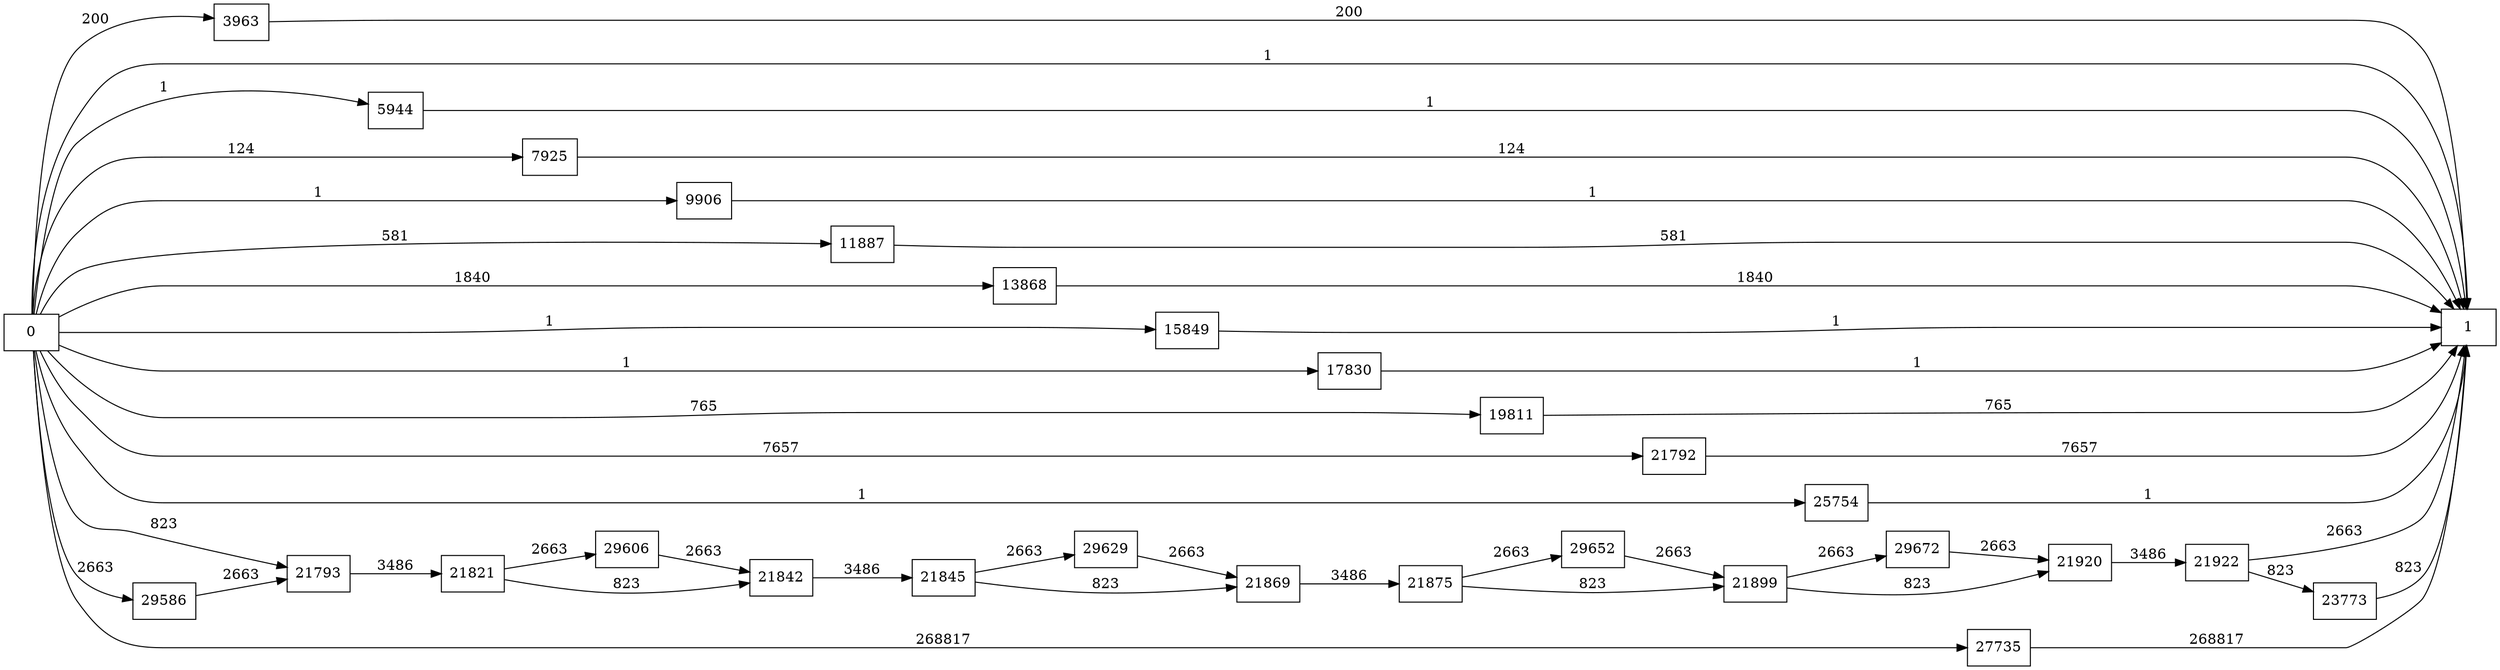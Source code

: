 digraph {
	graph [rankdir=LR]
	node [shape=rectangle]
	3963 -> 1 [label=200]
	5944 -> 1 [label=1]
	7925 -> 1 [label=124]
	9906 -> 1 [label=1]
	11887 -> 1 [label=581]
	13868 -> 1 [label=1840]
	15849 -> 1 [label=1]
	17830 -> 1 [label=1]
	19811 -> 1 [label=765]
	21792 -> 1 [label=7657]
	21793 -> 21821 [label=3486]
	21821 -> 21842 [label=823]
	21821 -> 29606 [label=2663]
	21842 -> 21845 [label=3486]
	21845 -> 21869 [label=823]
	21845 -> 29629 [label=2663]
	21869 -> 21875 [label=3486]
	21875 -> 21899 [label=823]
	21875 -> 29652 [label=2663]
	21899 -> 21920 [label=823]
	21899 -> 29672 [label=2663]
	21920 -> 21922 [label=3486]
	21922 -> 1 [label=2663]
	21922 -> 23773 [label=823]
	23773 -> 1 [label=823]
	25754 -> 1 [label=1]
	27735 -> 1 [label=268817]
	29586 -> 21793 [label=2663]
	29606 -> 21842 [label=2663]
	29629 -> 21869 [label=2663]
	29652 -> 21899 [label=2663]
	29672 -> 21920 [label=2663]
	0 -> 21793 [label=823]
	0 -> 1 [label=1]
	0 -> 3963 [label=200]
	0 -> 5944 [label=1]
	0 -> 7925 [label=124]
	0 -> 9906 [label=1]
	0 -> 11887 [label=581]
	0 -> 13868 [label=1840]
	0 -> 15849 [label=1]
	0 -> 17830 [label=1]
	0 -> 19811 [label=765]
	0 -> 21792 [label=7657]
	0 -> 25754 [label=1]
	0 -> 27735 [label=268817]
	0 -> 29586 [label=2663]
}
